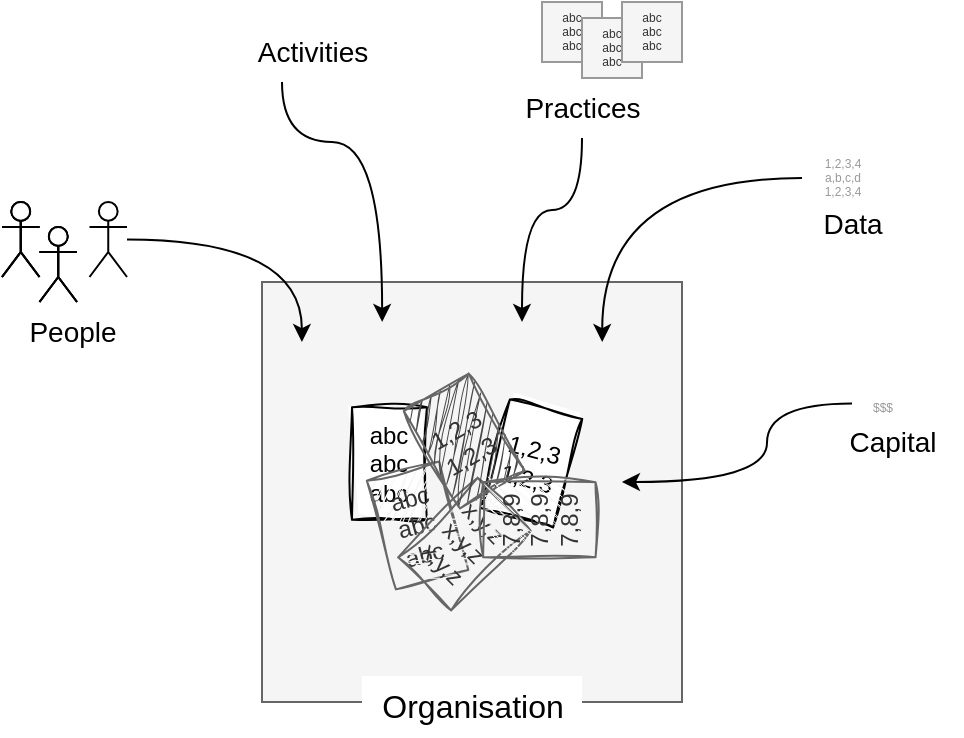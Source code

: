 <mxfile version="21.2.8" type="device">
  <diagram name="Page-1" id="pHG-Zv7Ay8FVaMpwJ76p">
    <mxGraphModel dx="1695" dy="1212" grid="0" gridSize="10" guides="1" tooltips="1" connect="1" arrows="1" fold="1" page="1" pageScale="1" pageWidth="1169" pageHeight="827" math="0" shadow="0">
      <root>
        <mxCell id="0" />
        <mxCell id="1" parent="0" />
        <mxCell id="hPbCmp6BMaB4KFjobRuz-1" value="" style="whiteSpace=wrap;html=1;aspect=fixed;fillColor=#f5f5f5;fontColor=#333333;strokeColor=#666666;" parent="1" vertex="1">
          <mxGeometry x="450" y="320" width="210" height="210" as="geometry" />
        </mxCell>
        <mxCell id="hPbCmp6BMaB4KFjobRuz-38" style="edgeStyle=orthogonalEdgeStyle;curved=1;rounded=0;orthogonalLoop=1;jettySize=auto;html=1;entryX=0.286;entryY=0.095;entryDx=0;entryDy=0;entryPerimeter=0;" parent="1" source="hPbCmp6BMaB4KFjobRuz-21" target="hPbCmp6BMaB4KFjobRuz-1" edge="1">
          <mxGeometry relative="1" as="geometry">
            <Array as="points">
              <mxPoint x="460" y="250" />
              <mxPoint x="510" y="250" />
            </Array>
          </mxGeometry>
        </mxCell>
        <mxCell id="hPbCmp6BMaB4KFjobRuz-21" value="Activities" style="text;html=1;align=center;verticalAlign=middle;resizable=0;points=[];autosize=1;strokeColor=none;fillColor=none;fontSize=14;" parent="1" vertex="1">
          <mxGeometry x="435" y="190" width="80" height="30" as="geometry" />
        </mxCell>
        <mxCell id="hPbCmp6BMaB4KFjobRuz-39" style="edgeStyle=orthogonalEdgeStyle;curved=1;rounded=0;orthogonalLoop=1;jettySize=auto;html=1;entryX=0.619;entryY=0.095;entryDx=0;entryDy=0;entryPerimeter=0;" parent="1" source="hPbCmp6BMaB4KFjobRuz-22" target="hPbCmp6BMaB4KFjobRuz-1" edge="1">
          <mxGeometry relative="1" as="geometry" />
        </mxCell>
        <mxCell id="hPbCmp6BMaB4KFjobRuz-22" value="Practices" style="text;html=1;align=center;verticalAlign=middle;resizable=0;points=[];autosize=1;strokeColor=none;fillColor=none;fontSize=14;" parent="1" vertex="1">
          <mxGeometry x="570" y="218" width="80" height="30" as="geometry" />
        </mxCell>
        <mxCell id="hPbCmp6BMaB4KFjobRuz-23" value="Data" style="text;html=1;align=center;verticalAlign=middle;resizable=0;points=[];autosize=1;strokeColor=none;fillColor=none;fontSize=14;" parent="1" vertex="1">
          <mxGeometry x="720" y="276" width="50" height="30" as="geometry" />
        </mxCell>
        <mxCell id="hPbCmp6BMaB4KFjobRuz-24" value="Capital" style="text;html=1;align=center;verticalAlign=middle;resizable=0;points=[];autosize=1;strokeColor=none;fillColor=none;fontSize=14;" parent="1" vertex="1">
          <mxGeometry x="730" y="384.82" width="70" height="30" as="geometry" />
        </mxCell>
        <mxCell id="hPbCmp6BMaB4KFjobRuz-29" value="" style="group" parent="1" vertex="1" connectable="0">
          <mxGeometry x="320" y="280" width="62.5" height="50" as="geometry" />
        </mxCell>
        <mxCell id="hPbCmp6BMaB4KFjobRuz-15" value="" style="shape=umlActor;verticalLabelPosition=bottom;verticalAlign=top;html=1;outlineConnect=0;" parent="hPbCmp6BMaB4KFjobRuz-29" vertex="1">
          <mxGeometry x="18.75" y="12.5" width="18.75" height="37.5" as="geometry" />
        </mxCell>
        <mxCell id="hPbCmp6BMaB4KFjobRuz-16" value="" style="shape=umlActor;verticalLabelPosition=bottom;verticalAlign=top;html=1;outlineConnect=0;" parent="hPbCmp6BMaB4KFjobRuz-29" vertex="1">
          <mxGeometry width="18.75" height="37.5" as="geometry" />
        </mxCell>
        <mxCell id="hPbCmp6BMaB4KFjobRuz-17" value="" style="shape=umlActor;verticalLabelPosition=bottom;verticalAlign=top;html=1;outlineConnect=0;" parent="hPbCmp6BMaB4KFjobRuz-29" vertex="1">
          <mxGeometry x="43.75" width="18.75" height="37.5" as="geometry" />
        </mxCell>
        <mxCell id="hPbCmp6BMaB4KFjobRuz-25" value="" style="shape=umlActor;verticalLabelPosition=bottom;verticalAlign=top;html=1;outlineConnect=0;" parent="hPbCmp6BMaB4KFjobRuz-29" vertex="1">
          <mxGeometry width="18.75" height="37.5" as="geometry" />
        </mxCell>
        <mxCell id="hPbCmp6BMaB4KFjobRuz-26" value="" style="shape=umlActor;verticalLabelPosition=bottom;verticalAlign=top;html=1;outlineConnect=0;" parent="hPbCmp6BMaB4KFjobRuz-29" vertex="1">
          <mxGeometry x="18.75" y="12.5" width="18.75" height="37.5" as="geometry" />
        </mxCell>
        <mxCell id="hPbCmp6BMaB4KFjobRuz-27" value="" style="shape=umlActor;verticalLabelPosition=bottom;verticalAlign=top;html=1;outlineConnect=0;" parent="hPbCmp6BMaB4KFjobRuz-29" vertex="1">
          <mxGeometry width="18.75" height="37.5" as="geometry" />
        </mxCell>
        <mxCell id="hPbCmp6BMaB4KFjobRuz-28" value="" style="shape=umlActor;verticalLabelPosition=bottom;verticalAlign=top;html=1;outlineConnect=0;" parent="hPbCmp6BMaB4KFjobRuz-29" vertex="1">
          <mxGeometry x="18.75" y="12.5" width="18.75" height="37.5" as="geometry" />
        </mxCell>
        <mxCell id="hPbCmp6BMaB4KFjobRuz-30" value="abc&lt;br style=&quot;font-size: 6px;&quot;&gt;abc&lt;br style=&quot;font-size: 6px;&quot;&gt;abc" style="whiteSpace=wrap;html=1;aspect=fixed;fontSize=6;fontColor=#333333;fillColor=#f5f5f5;strokeColor=#999999;" parent="1" vertex="1">
          <mxGeometry x="590" y="180" width="30" height="30" as="geometry" />
        </mxCell>
        <mxCell id="hPbCmp6BMaB4KFjobRuz-31" value="abc&lt;br style=&quot;font-size: 6px;&quot;&gt;abc&lt;br style=&quot;font-size: 6px;&quot;&gt;abc" style="whiteSpace=wrap;html=1;aspect=fixed;fontSize=6;fontColor=#333333;fillColor=#f5f5f5;strokeColor=#999999;" parent="1" vertex="1">
          <mxGeometry x="610" y="188" width="30" height="30" as="geometry" />
        </mxCell>
        <mxCell id="hPbCmp6BMaB4KFjobRuz-32" value="abc&lt;br style=&quot;font-size: 6px;&quot;&gt;abc&lt;br style=&quot;font-size: 6px;&quot;&gt;abc" style="whiteSpace=wrap;html=1;aspect=fixed;fontSize=6;fontColor=#333333;fillColor=#f5f5f5;strokeColor=#999999;" parent="1" vertex="1">
          <mxGeometry x="630" y="180" width="30" height="30" as="geometry" />
        </mxCell>
        <mxCell id="hPbCmp6BMaB4KFjobRuz-40" style="edgeStyle=orthogonalEdgeStyle;curved=1;rounded=0;orthogonalLoop=1;jettySize=auto;html=1;entryX=0.81;entryY=0.143;entryDx=0;entryDy=0;entryPerimeter=0;" parent="1" source="hPbCmp6BMaB4KFjobRuz-34" target="hPbCmp6BMaB4KFjobRuz-1" edge="1">
          <mxGeometry relative="1" as="geometry" />
        </mxCell>
        <mxCell id="hPbCmp6BMaB4KFjobRuz-34" value="1,2,3,4&lt;br style=&quot;font-size: 6px;&quot;&gt;a,b,c,d&lt;br style=&quot;font-size: 6px;&quot;&gt;1,2,3,4" style="text;html=1;align=center;verticalAlign=middle;resizable=0;points=[];autosize=1;strokeColor=none;fillColor=none;fontSize=6;fontColor=#999999;" parent="1" vertex="1">
          <mxGeometry x="720" y="248" width="40" height="40" as="geometry" />
        </mxCell>
        <mxCell id="hPbCmp6BMaB4KFjobRuz-41" style="edgeStyle=orthogonalEdgeStyle;curved=1;rounded=0;orthogonalLoop=1;jettySize=auto;html=1;entryX=0.857;entryY=0.476;entryDx=0;entryDy=0;entryPerimeter=0;" parent="1" source="hPbCmp6BMaB4KFjobRuz-35" target="hPbCmp6BMaB4KFjobRuz-1" edge="1">
          <mxGeometry relative="1" as="geometry" />
        </mxCell>
        <mxCell id="hPbCmp6BMaB4KFjobRuz-35" value="&lt;font color=&quot;#999999&quot; style=&quot;font-size: 6px;&quot;&gt;$$$&lt;/font&gt;" style="text;html=1;align=center;verticalAlign=middle;resizable=0;points=[];autosize=1;strokeColor=none;fillColor=none;" parent="1" vertex="1">
          <mxGeometry x="745" y="365.82" width="30" height="30" as="geometry" />
        </mxCell>
        <mxCell id="hPbCmp6BMaB4KFjobRuz-37" style="edgeStyle=orthogonalEdgeStyle;rounded=0;orthogonalLoop=1;jettySize=auto;html=1;entryX=0.095;entryY=0.143;entryDx=0;entryDy=0;entryPerimeter=0;curved=1;" parent="1" source="hPbCmp6BMaB4KFjobRuz-17" target="hPbCmp6BMaB4KFjobRuz-1" edge="1">
          <mxGeometry relative="1" as="geometry" />
        </mxCell>
        <mxCell id="hPbCmp6BMaB4KFjobRuz-50" value="" style="group" parent="1" vertex="1" connectable="0">
          <mxGeometry x="495" y="365.82" width="121.79" height="118.36" as="geometry" />
        </mxCell>
        <mxCell id="hPbCmp6BMaB4KFjobRuz-44" value="abc&lt;br&gt;abc&lt;br&gt;abc" style="rounded=0;whiteSpace=wrap;html=1;sketch=1;curveFitting=1;jiggle=2;" parent="hPbCmp6BMaB4KFjobRuz-50" vertex="1">
          <mxGeometry y="16.846" width="37.474" height="56.212" as="geometry" />
        </mxCell>
        <mxCell id="hPbCmp6BMaB4KFjobRuz-46" value="abc&lt;br&gt;abc&lt;br&gt;abc" style="rounded=0;whiteSpace=wrap;html=1;sketch=1;curveFitting=1;jiggle=2;rotation=-15;fillColor=#f5f5f5;fontColor=#333333;strokeColor=#666666;" parent="hPbCmp6BMaB4KFjobRuz-50" vertex="1">
          <mxGeometry x="14.053" y="47.762" width="37.474" height="56.212" as="geometry" />
        </mxCell>
        <mxCell id="hPbCmp6BMaB4KFjobRuz-45" value="1,2,3&lt;br&gt;1,2,3" style="rounded=0;whiteSpace=wrap;html=1;sketch=1;curveFitting=1;jiggle=2;rotation=15;" parent="hPbCmp6BMaB4KFjobRuz-50" vertex="1">
          <mxGeometry x="71.001" y="16.844" width="37.474" height="56.212" as="geometry" />
        </mxCell>
        <mxCell id="hPbCmp6BMaB4KFjobRuz-47" value="x,y,z&lt;br&gt;x,y,z&lt;br&gt;x,y,z" style="rounded=0;whiteSpace=wrap;html=1;sketch=1;curveFitting=1;jiggle=2;rotation=45;fillColor=#f5f5f5;fontColor=#333333;strokeColor=#666666;" parent="hPbCmp6BMaB4KFjobRuz-50" vertex="1">
          <mxGeometry x="37.474" y="57.131" width="37.474" height="56.212" as="geometry" />
        </mxCell>
        <mxCell id="hPbCmp6BMaB4KFjobRuz-49" value="1,2,3&lt;br&gt;1,2,3" style="rounded=0;whiteSpace=wrap;html=1;rotation=-30;fillColor=#474747;fontColor=#333333;strokeColor=#666666;sketch=1;curveFitting=1;jiggle=2;" parent="hPbCmp6BMaB4KFjobRuz-50" vertex="1">
          <mxGeometry x="37.474" y="5.603" width="37.474" height="56.212" as="geometry" />
        </mxCell>
        <mxCell id="hPbCmp6BMaB4KFjobRuz-48" value="7,8,9&lt;br&gt;7,8,9&lt;br&gt;7,8,9" style="rounded=0;whiteSpace=wrap;html=1;rotation=-90;fillColor=#f5f5f5;fontColor=#333333;strokeColor=#666666;sketch=1;curveFitting=1;jiggle=2;" parent="hPbCmp6BMaB4KFjobRuz-50" vertex="1">
          <mxGeometry x="74.948" y="44.952" width="37.474" height="56.212" as="geometry" />
        </mxCell>
        <mxCell id="hPbCmp6BMaB4KFjobRuz-52" value="Organisation" style="text;html=1;align=center;verticalAlign=middle;resizable=0;points=[];autosize=1;strokeColor=none;fillColor=#FFFFFF;fontSize=16;" parent="1" vertex="1">
          <mxGeometry x="500" y="517" width="110" height="30" as="geometry" />
        </mxCell>
        <mxCell id="hPbCmp6BMaB4KFjobRuz-55" value="People" style="text;html=1;align=center;verticalAlign=middle;resizable=0;points=[];autosize=1;strokeColor=none;fillColor=none;fontSize=14;" parent="1" vertex="1">
          <mxGeometry x="320" y="330" width="70" height="30" as="geometry" />
        </mxCell>
      </root>
    </mxGraphModel>
  </diagram>
</mxfile>
